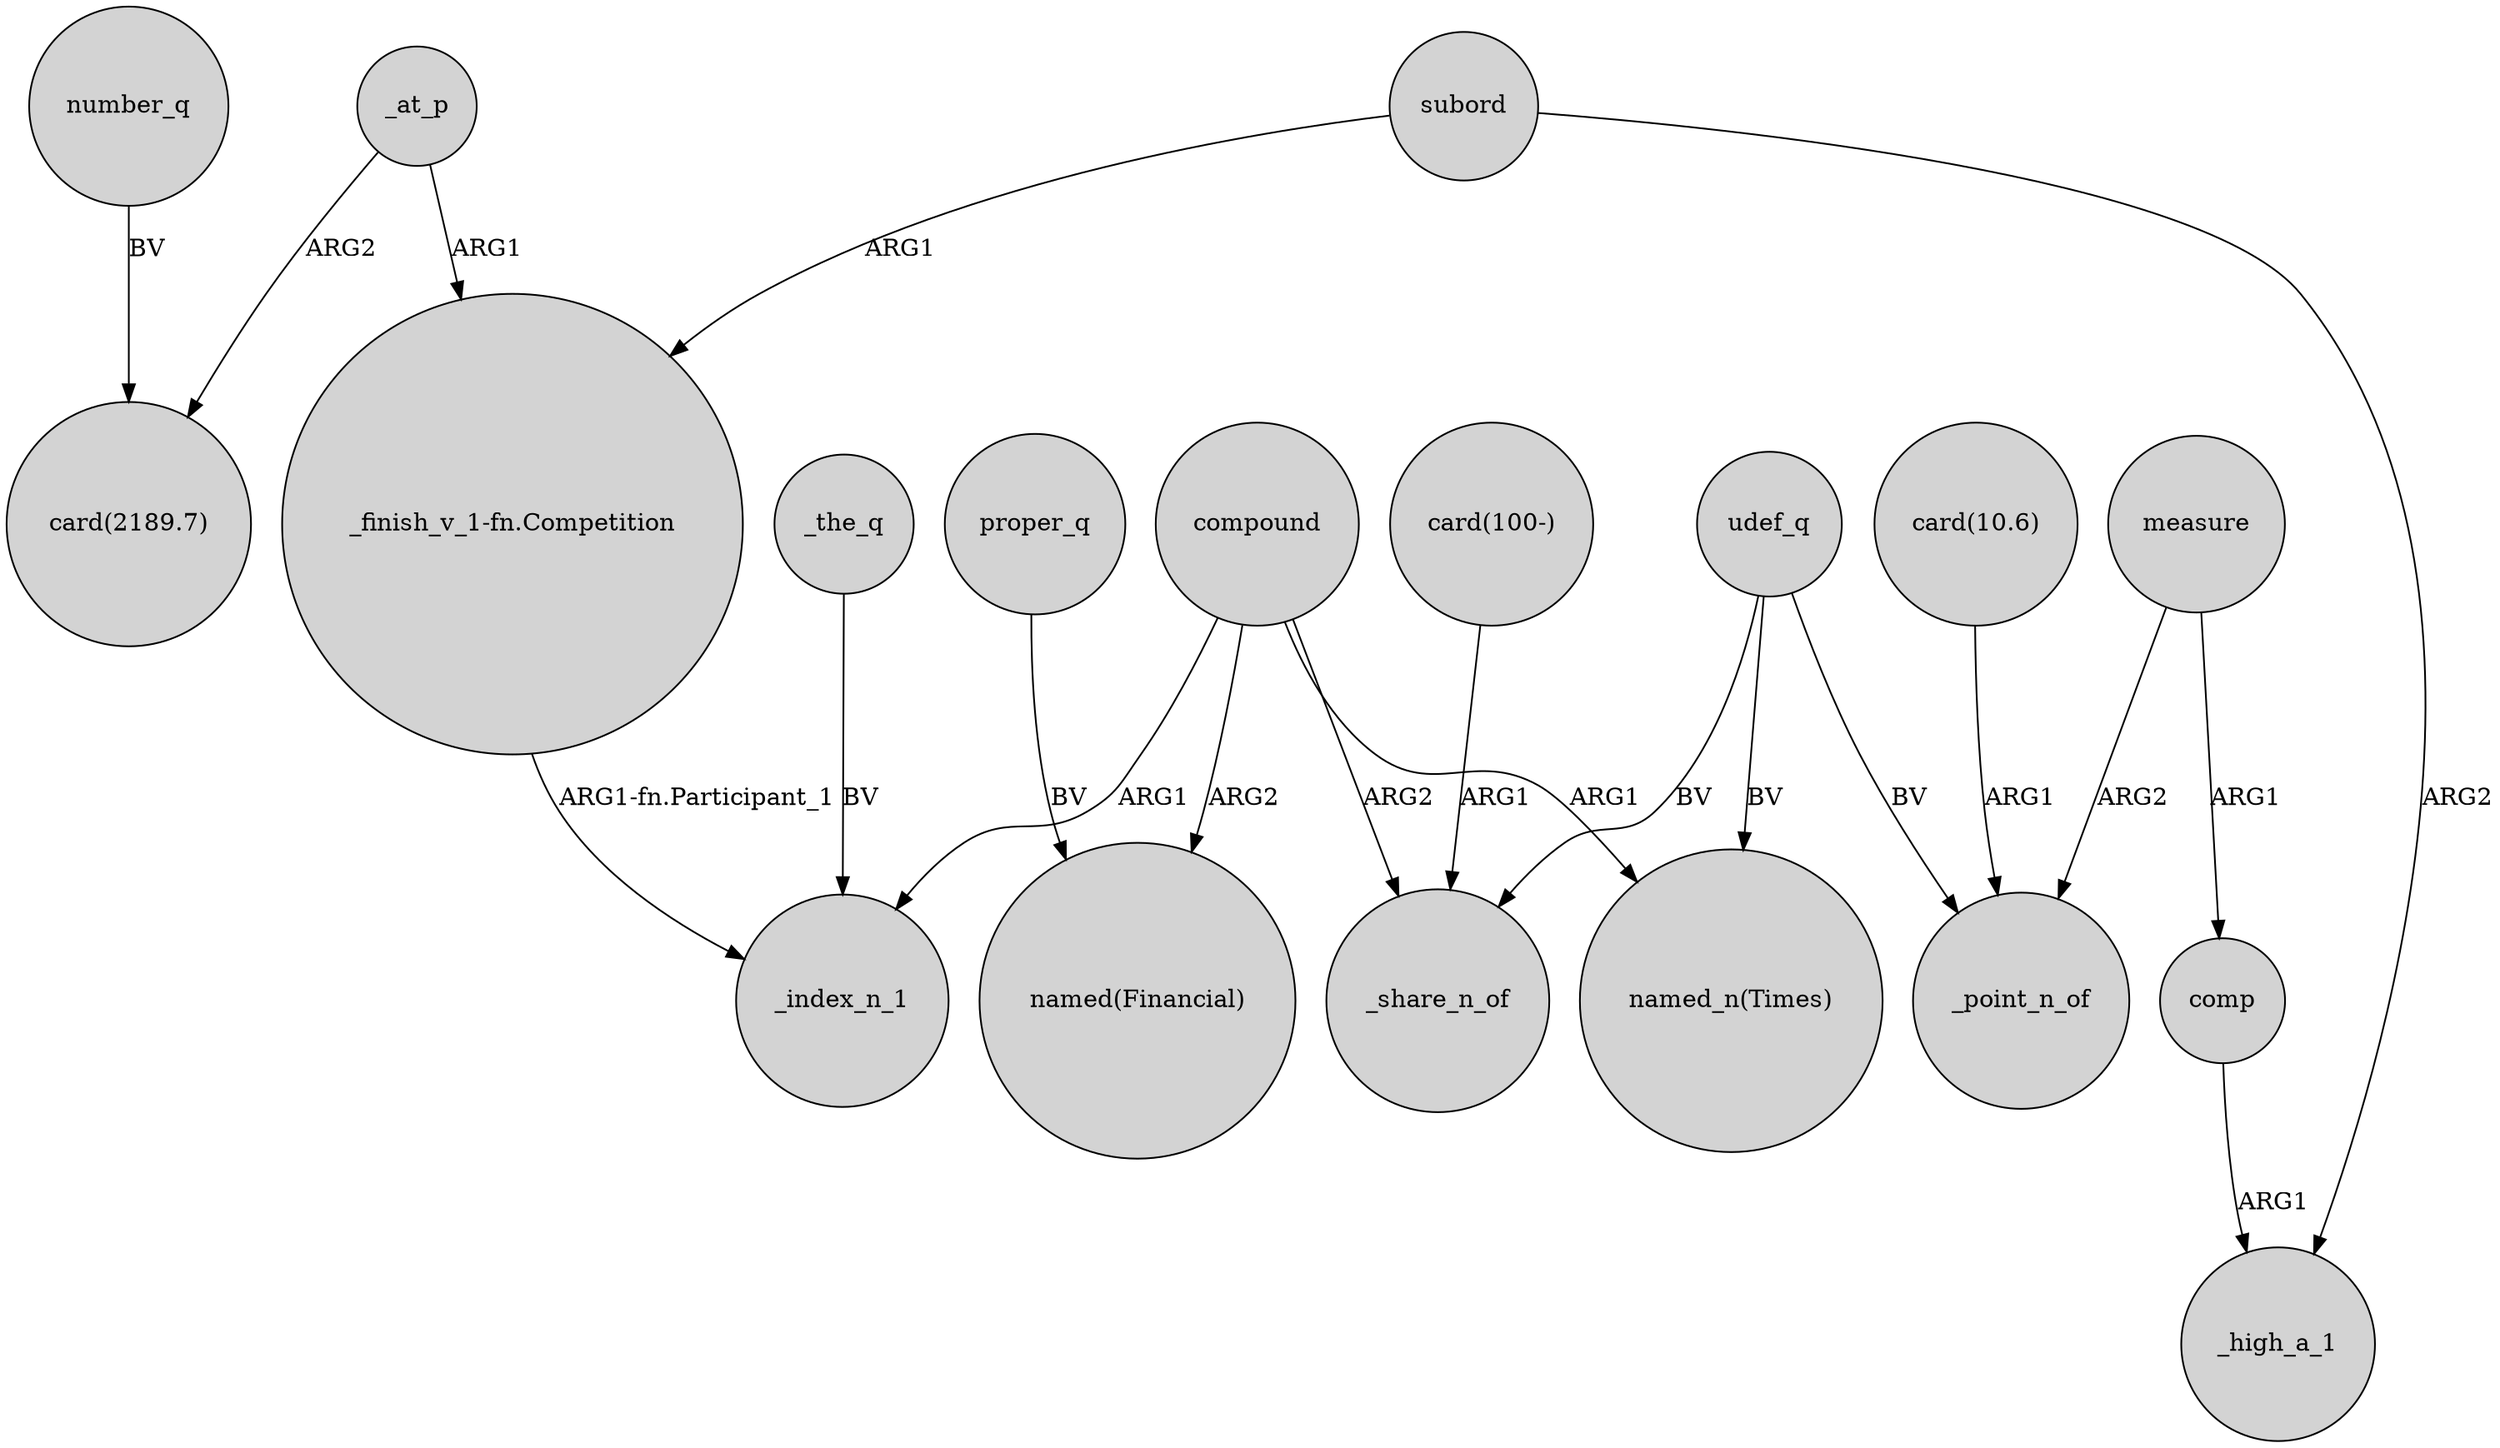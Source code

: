 digraph {
	node [shape=circle style=filled]
	number_q -> "card(2189.7)" [label=BV]
	compound -> "named_n(Times)" [label=ARG1]
	"card(100-)" -> _share_n_of [label=ARG1]
	compound -> "named(Financial)" [label=ARG2]
	_the_q -> _index_n_1 [label=BV]
	"_finish_v_1-fn.Competition" -> _index_n_1 [label="ARG1-fn.Participant_1"]
	subord -> _high_a_1 [label=ARG2]
	comp -> _high_a_1 [label=ARG1]
	_at_p -> "_finish_v_1-fn.Competition" [label=ARG1]
	udef_q -> _share_n_of [label=BV]
	subord -> "_finish_v_1-fn.Competition" [label=ARG1]
	measure -> _point_n_of [label=ARG2]
	udef_q -> "named_n(Times)" [label=BV]
	"card(10.6)" -> _point_n_of [label=ARG1]
	proper_q -> "named(Financial)" [label=BV]
	compound -> _share_n_of [label=ARG2]
	compound -> _index_n_1 [label=ARG1]
	measure -> comp [label=ARG1]
	udef_q -> _point_n_of [label=BV]
	_at_p -> "card(2189.7)" [label=ARG2]
}

